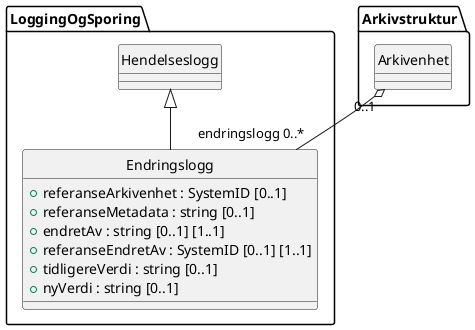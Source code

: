 @startuml
skinparam nodesep 100
hide circle
class LoggingOgSporing.Endringslogg {
  +referanseArkivenhet : SystemID [0..1]
  +referanseMetadata : string [0..1]
  +endretAv : string [0..1] [1..1]
  +referanseEndretAv : SystemID [0..1] [1..1]
  +tidligereVerdi : string [0..1]
  +nyVerdi : string [0..1]
}
class Arkivstruktur.Arkivenhet {
}
Arkivstruktur.Arkivenhet "0..1" o-- "endringslogg 0..*" LoggingOgSporing.Endringslogg
class LoggingOgSporing.Hendelseslogg {
}
LoggingOgSporing.Hendelseslogg <|-- LoggingOgSporing.Endringslogg
@enduml
